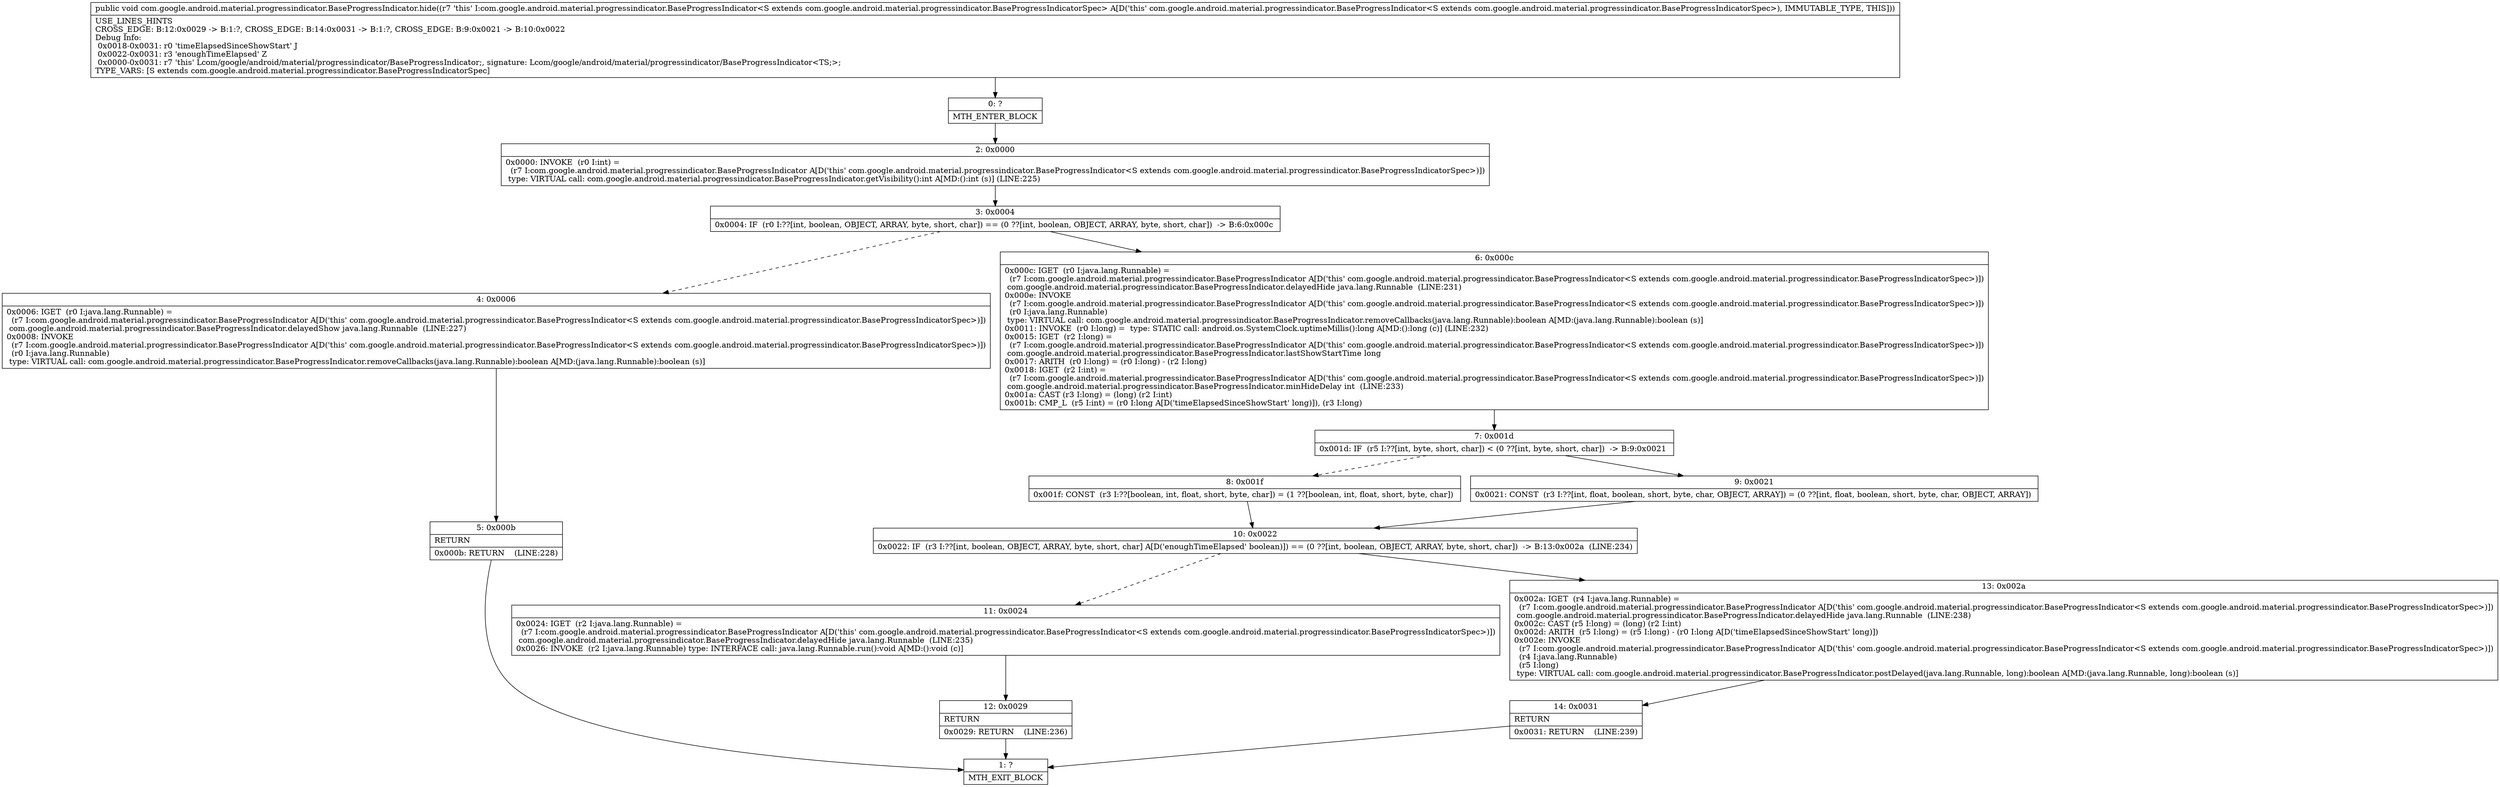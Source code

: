 digraph "CFG forcom.google.android.material.progressindicator.BaseProgressIndicator.hide()V" {
Node_0 [shape=record,label="{0\:\ ?|MTH_ENTER_BLOCK\l}"];
Node_2 [shape=record,label="{2\:\ 0x0000|0x0000: INVOKE  (r0 I:int) = \l  (r7 I:com.google.android.material.progressindicator.BaseProgressIndicator A[D('this' com.google.android.material.progressindicator.BaseProgressIndicator\<S extends com.google.android.material.progressindicator.BaseProgressIndicatorSpec\>)])\l type: VIRTUAL call: com.google.android.material.progressindicator.BaseProgressIndicator.getVisibility():int A[MD:():int (s)] (LINE:225)\l}"];
Node_3 [shape=record,label="{3\:\ 0x0004|0x0004: IF  (r0 I:??[int, boolean, OBJECT, ARRAY, byte, short, char]) == (0 ??[int, boolean, OBJECT, ARRAY, byte, short, char])  \-\> B:6:0x000c \l}"];
Node_4 [shape=record,label="{4\:\ 0x0006|0x0006: IGET  (r0 I:java.lang.Runnable) = \l  (r7 I:com.google.android.material.progressindicator.BaseProgressIndicator A[D('this' com.google.android.material.progressindicator.BaseProgressIndicator\<S extends com.google.android.material.progressindicator.BaseProgressIndicatorSpec\>)])\l com.google.android.material.progressindicator.BaseProgressIndicator.delayedShow java.lang.Runnable  (LINE:227)\l0x0008: INVOKE  \l  (r7 I:com.google.android.material.progressindicator.BaseProgressIndicator A[D('this' com.google.android.material.progressindicator.BaseProgressIndicator\<S extends com.google.android.material.progressindicator.BaseProgressIndicatorSpec\>)])\l  (r0 I:java.lang.Runnable)\l type: VIRTUAL call: com.google.android.material.progressindicator.BaseProgressIndicator.removeCallbacks(java.lang.Runnable):boolean A[MD:(java.lang.Runnable):boolean (s)]\l}"];
Node_5 [shape=record,label="{5\:\ 0x000b|RETURN\l|0x000b: RETURN    (LINE:228)\l}"];
Node_1 [shape=record,label="{1\:\ ?|MTH_EXIT_BLOCK\l}"];
Node_6 [shape=record,label="{6\:\ 0x000c|0x000c: IGET  (r0 I:java.lang.Runnable) = \l  (r7 I:com.google.android.material.progressindicator.BaseProgressIndicator A[D('this' com.google.android.material.progressindicator.BaseProgressIndicator\<S extends com.google.android.material.progressindicator.BaseProgressIndicatorSpec\>)])\l com.google.android.material.progressindicator.BaseProgressIndicator.delayedHide java.lang.Runnable  (LINE:231)\l0x000e: INVOKE  \l  (r7 I:com.google.android.material.progressindicator.BaseProgressIndicator A[D('this' com.google.android.material.progressindicator.BaseProgressIndicator\<S extends com.google.android.material.progressindicator.BaseProgressIndicatorSpec\>)])\l  (r0 I:java.lang.Runnable)\l type: VIRTUAL call: com.google.android.material.progressindicator.BaseProgressIndicator.removeCallbacks(java.lang.Runnable):boolean A[MD:(java.lang.Runnable):boolean (s)]\l0x0011: INVOKE  (r0 I:long) =  type: STATIC call: android.os.SystemClock.uptimeMillis():long A[MD:():long (c)] (LINE:232)\l0x0015: IGET  (r2 I:long) = \l  (r7 I:com.google.android.material.progressindicator.BaseProgressIndicator A[D('this' com.google.android.material.progressindicator.BaseProgressIndicator\<S extends com.google.android.material.progressindicator.BaseProgressIndicatorSpec\>)])\l com.google.android.material.progressindicator.BaseProgressIndicator.lastShowStartTime long \l0x0017: ARITH  (r0 I:long) = (r0 I:long) \- (r2 I:long) \l0x0018: IGET  (r2 I:int) = \l  (r7 I:com.google.android.material.progressindicator.BaseProgressIndicator A[D('this' com.google.android.material.progressindicator.BaseProgressIndicator\<S extends com.google.android.material.progressindicator.BaseProgressIndicatorSpec\>)])\l com.google.android.material.progressindicator.BaseProgressIndicator.minHideDelay int  (LINE:233)\l0x001a: CAST (r3 I:long) = (long) (r2 I:int) \l0x001b: CMP_L  (r5 I:int) = (r0 I:long A[D('timeElapsedSinceShowStart' long)]), (r3 I:long) \l}"];
Node_7 [shape=record,label="{7\:\ 0x001d|0x001d: IF  (r5 I:??[int, byte, short, char]) \< (0 ??[int, byte, short, char])  \-\> B:9:0x0021 \l}"];
Node_8 [shape=record,label="{8\:\ 0x001f|0x001f: CONST  (r3 I:??[boolean, int, float, short, byte, char]) = (1 ??[boolean, int, float, short, byte, char]) \l}"];
Node_10 [shape=record,label="{10\:\ 0x0022|0x0022: IF  (r3 I:??[int, boolean, OBJECT, ARRAY, byte, short, char] A[D('enoughTimeElapsed' boolean)]) == (0 ??[int, boolean, OBJECT, ARRAY, byte, short, char])  \-\> B:13:0x002a  (LINE:234)\l}"];
Node_11 [shape=record,label="{11\:\ 0x0024|0x0024: IGET  (r2 I:java.lang.Runnable) = \l  (r7 I:com.google.android.material.progressindicator.BaseProgressIndicator A[D('this' com.google.android.material.progressindicator.BaseProgressIndicator\<S extends com.google.android.material.progressindicator.BaseProgressIndicatorSpec\>)])\l com.google.android.material.progressindicator.BaseProgressIndicator.delayedHide java.lang.Runnable  (LINE:235)\l0x0026: INVOKE  (r2 I:java.lang.Runnable) type: INTERFACE call: java.lang.Runnable.run():void A[MD:():void (c)]\l}"];
Node_12 [shape=record,label="{12\:\ 0x0029|RETURN\l|0x0029: RETURN    (LINE:236)\l}"];
Node_13 [shape=record,label="{13\:\ 0x002a|0x002a: IGET  (r4 I:java.lang.Runnable) = \l  (r7 I:com.google.android.material.progressindicator.BaseProgressIndicator A[D('this' com.google.android.material.progressindicator.BaseProgressIndicator\<S extends com.google.android.material.progressindicator.BaseProgressIndicatorSpec\>)])\l com.google.android.material.progressindicator.BaseProgressIndicator.delayedHide java.lang.Runnable  (LINE:238)\l0x002c: CAST (r5 I:long) = (long) (r2 I:int) \l0x002d: ARITH  (r5 I:long) = (r5 I:long) \- (r0 I:long A[D('timeElapsedSinceShowStart' long)]) \l0x002e: INVOKE  \l  (r7 I:com.google.android.material.progressindicator.BaseProgressIndicator A[D('this' com.google.android.material.progressindicator.BaseProgressIndicator\<S extends com.google.android.material.progressindicator.BaseProgressIndicatorSpec\>)])\l  (r4 I:java.lang.Runnable)\l  (r5 I:long)\l type: VIRTUAL call: com.google.android.material.progressindicator.BaseProgressIndicator.postDelayed(java.lang.Runnable, long):boolean A[MD:(java.lang.Runnable, long):boolean (s)]\l}"];
Node_14 [shape=record,label="{14\:\ 0x0031|RETURN\l|0x0031: RETURN    (LINE:239)\l}"];
Node_9 [shape=record,label="{9\:\ 0x0021|0x0021: CONST  (r3 I:??[int, float, boolean, short, byte, char, OBJECT, ARRAY]) = (0 ??[int, float, boolean, short, byte, char, OBJECT, ARRAY]) \l}"];
MethodNode[shape=record,label="{public void com.google.android.material.progressindicator.BaseProgressIndicator.hide((r7 'this' I:com.google.android.material.progressindicator.BaseProgressIndicator\<S extends com.google.android.material.progressindicator.BaseProgressIndicatorSpec\> A[D('this' com.google.android.material.progressindicator.BaseProgressIndicator\<S extends com.google.android.material.progressindicator.BaseProgressIndicatorSpec\>), IMMUTABLE_TYPE, THIS]))  | USE_LINES_HINTS\lCROSS_EDGE: B:12:0x0029 \-\> B:1:?, CROSS_EDGE: B:14:0x0031 \-\> B:1:?, CROSS_EDGE: B:9:0x0021 \-\> B:10:0x0022\lDebug Info:\l  0x0018\-0x0031: r0 'timeElapsedSinceShowStart' J\l  0x0022\-0x0031: r3 'enoughTimeElapsed' Z\l  0x0000\-0x0031: r7 'this' Lcom\/google\/android\/material\/progressindicator\/BaseProgressIndicator;, signature: Lcom\/google\/android\/material\/progressindicator\/BaseProgressIndicator\<TS;\>;\lTYPE_VARS: [S extends com.google.android.material.progressindicator.BaseProgressIndicatorSpec]\l}"];
MethodNode -> Node_0;Node_0 -> Node_2;
Node_2 -> Node_3;
Node_3 -> Node_4[style=dashed];
Node_3 -> Node_6;
Node_4 -> Node_5;
Node_5 -> Node_1;
Node_6 -> Node_7;
Node_7 -> Node_8[style=dashed];
Node_7 -> Node_9;
Node_8 -> Node_10;
Node_10 -> Node_11[style=dashed];
Node_10 -> Node_13;
Node_11 -> Node_12;
Node_12 -> Node_1;
Node_13 -> Node_14;
Node_14 -> Node_1;
Node_9 -> Node_10;
}

